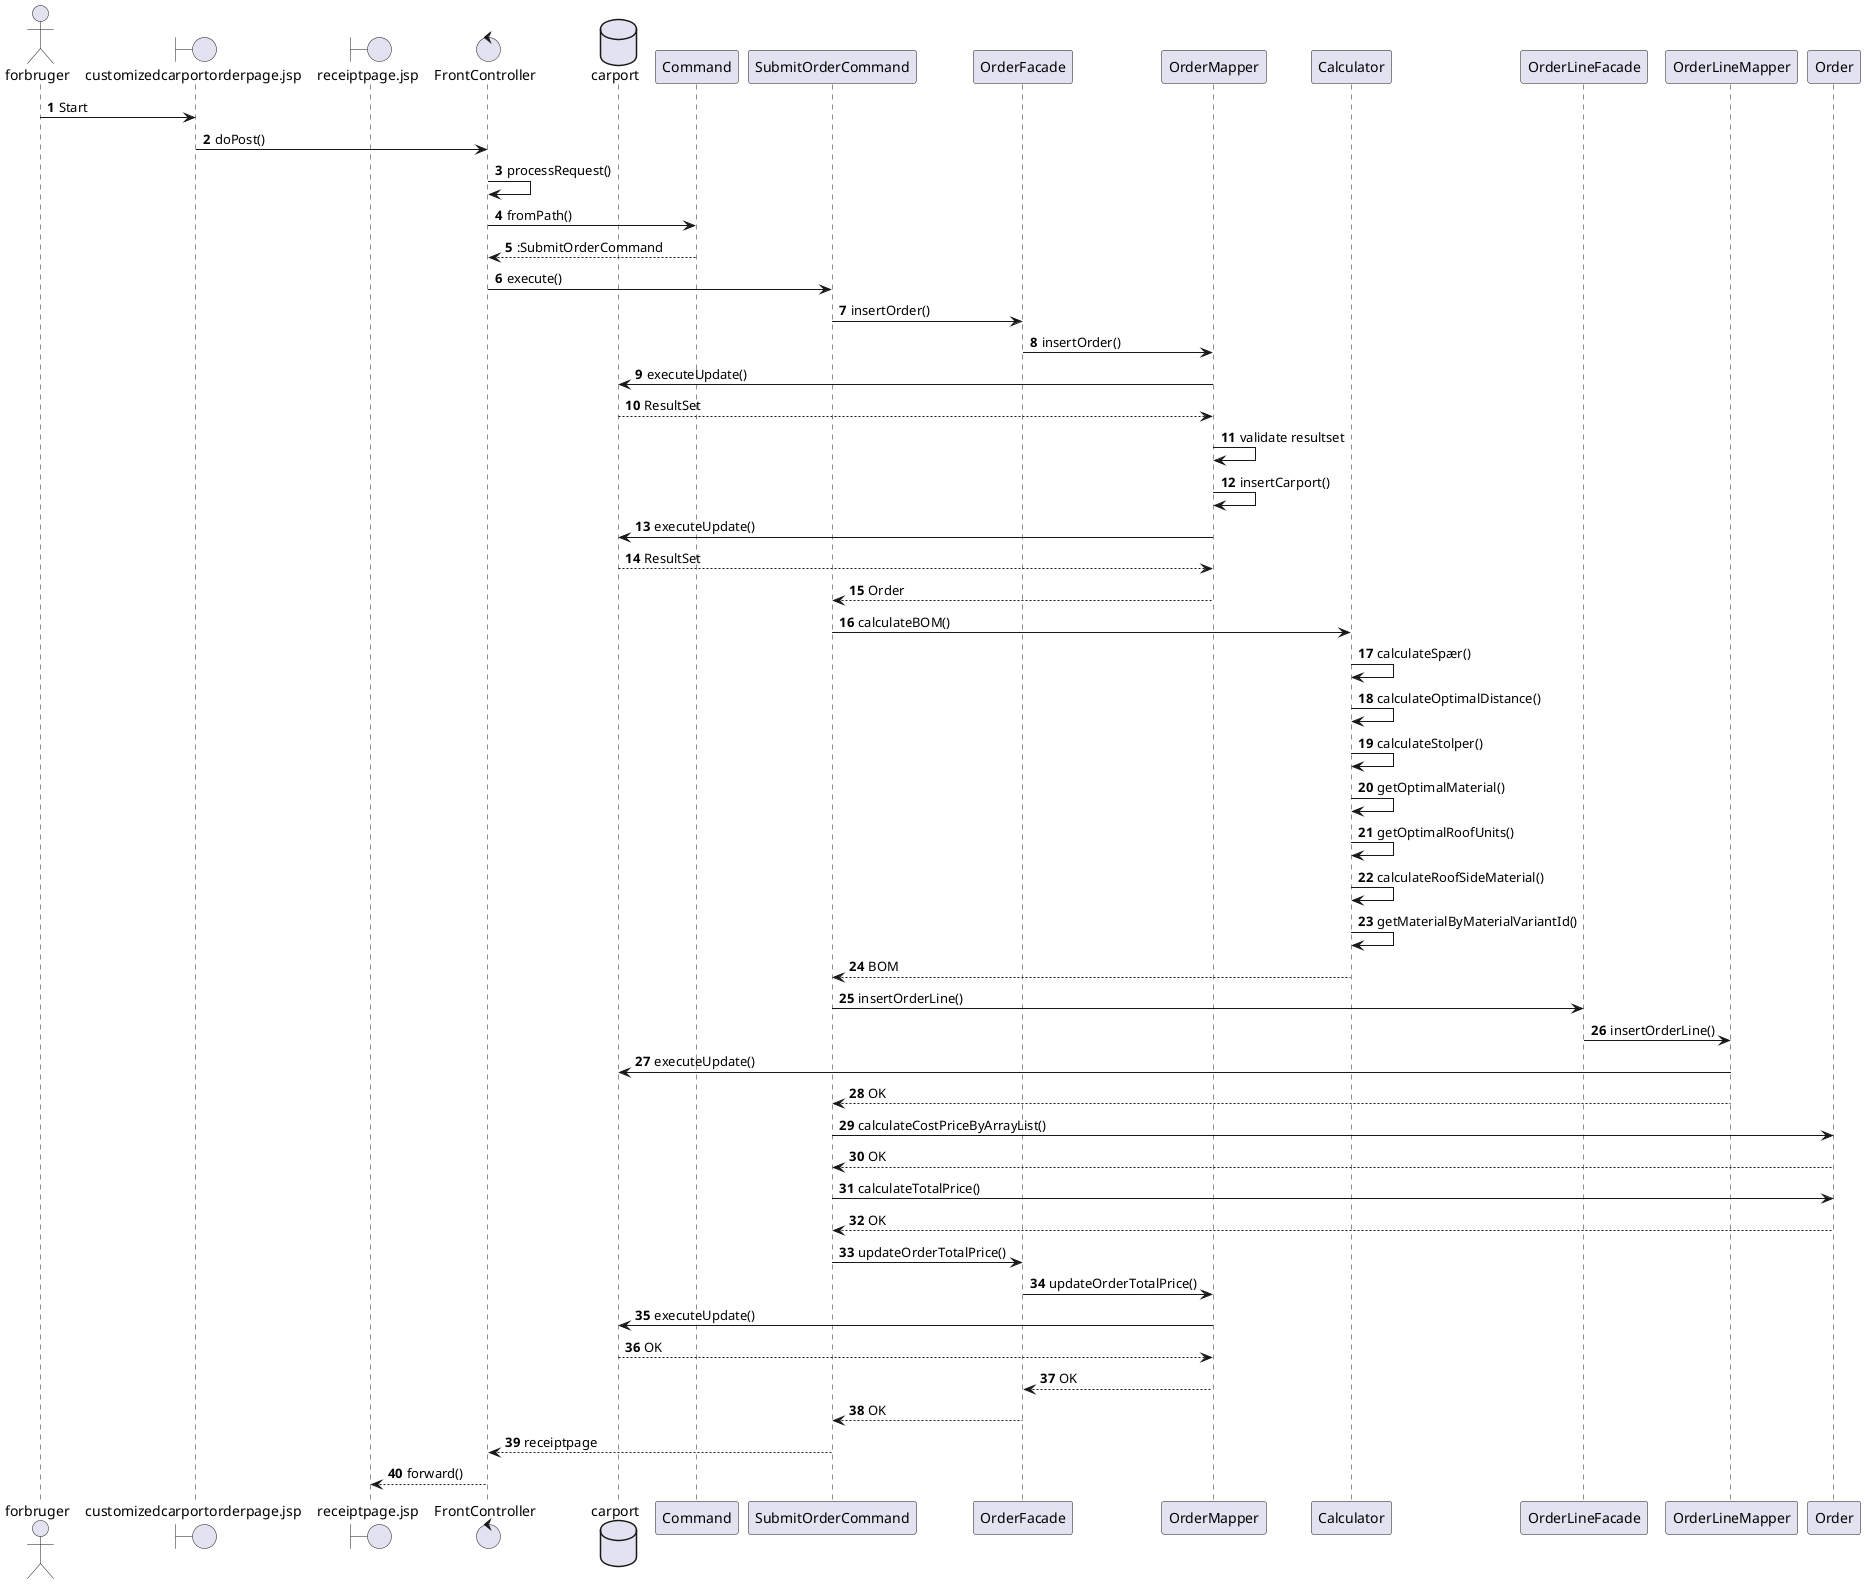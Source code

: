 @startuml
'https://plantuml.com/sequence-diagram

autonumber

actor forbruger
boundary customizedcarportorderpage.jsp
boundary receiptpage.jsp
control FrontController
database carport



forbruger -> customizedcarportorderpage.jsp: Start
customizedcarportorderpage.jsp -> FrontController: doPost()
FrontController -> FrontController: processRequest()
FrontController -> Command: fromPath()
Command --> FrontController: :SubmitOrderCommand
FrontController -> SubmitOrderCommand: execute()
SubmitOrderCommand -> OrderFacade: insertOrder()
OrderFacade -> OrderMapper: insertOrder()
OrderMapper -> carport: executeUpdate()
carport --> OrderMapper: ResultSet
OrderMapper -> OrderMapper: validate resultset
OrderMapper -> OrderMapper: insertCarport()
OrderMapper -> carport: executeUpdate()
carport --> OrderMapper: ResultSet
OrderMapper --> SubmitOrderCommand: Order
SubmitOrderCommand -> Calculator: calculateBOM()
Calculator -> Calculator: calculateSpær()
Calculator -> Calculator: calculateOptimalDistance()
Calculator -> Calculator: calculateStolper()
Calculator -> Calculator: getOptimalMaterial()
Calculator -> Calculator: getOptimalRoofUnits()
Calculator -> Calculator: calculateRoofSideMaterial()
Calculator -> Calculator: getMaterialByMaterialVariantId()
Calculator --> SubmitOrderCommand: BOM
SubmitOrderCommand -> OrderLineFacade: insertOrderLine()
OrderLineFacade -> OrderLineMapper: insertOrderLine()
OrderLineMapper -> carport: executeUpdate()
OrderLineMapper --> SubmitOrderCommand: OK
SubmitOrderCommand -> Order: calculateCostPriceByArrayList()
Order --> SubmitOrderCommand: OK
SubmitOrderCommand -> Order: calculateTotalPrice()
Order --> SubmitOrderCommand: OK
SubmitOrderCommand -> OrderFacade: updateOrderTotalPrice()
OrderFacade -> OrderMapper: updateOrderTotalPrice()
OrderMapper -> carport: executeUpdate()
carport --> OrderMapper: OK
OrderMapper --> OrderFacade: OK
OrderFacade --> SubmitOrderCommand: OK
SubmitOrderCommand --> FrontController: receiptpage
FrontController --> receiptpage.jsp: forward()



@enduml